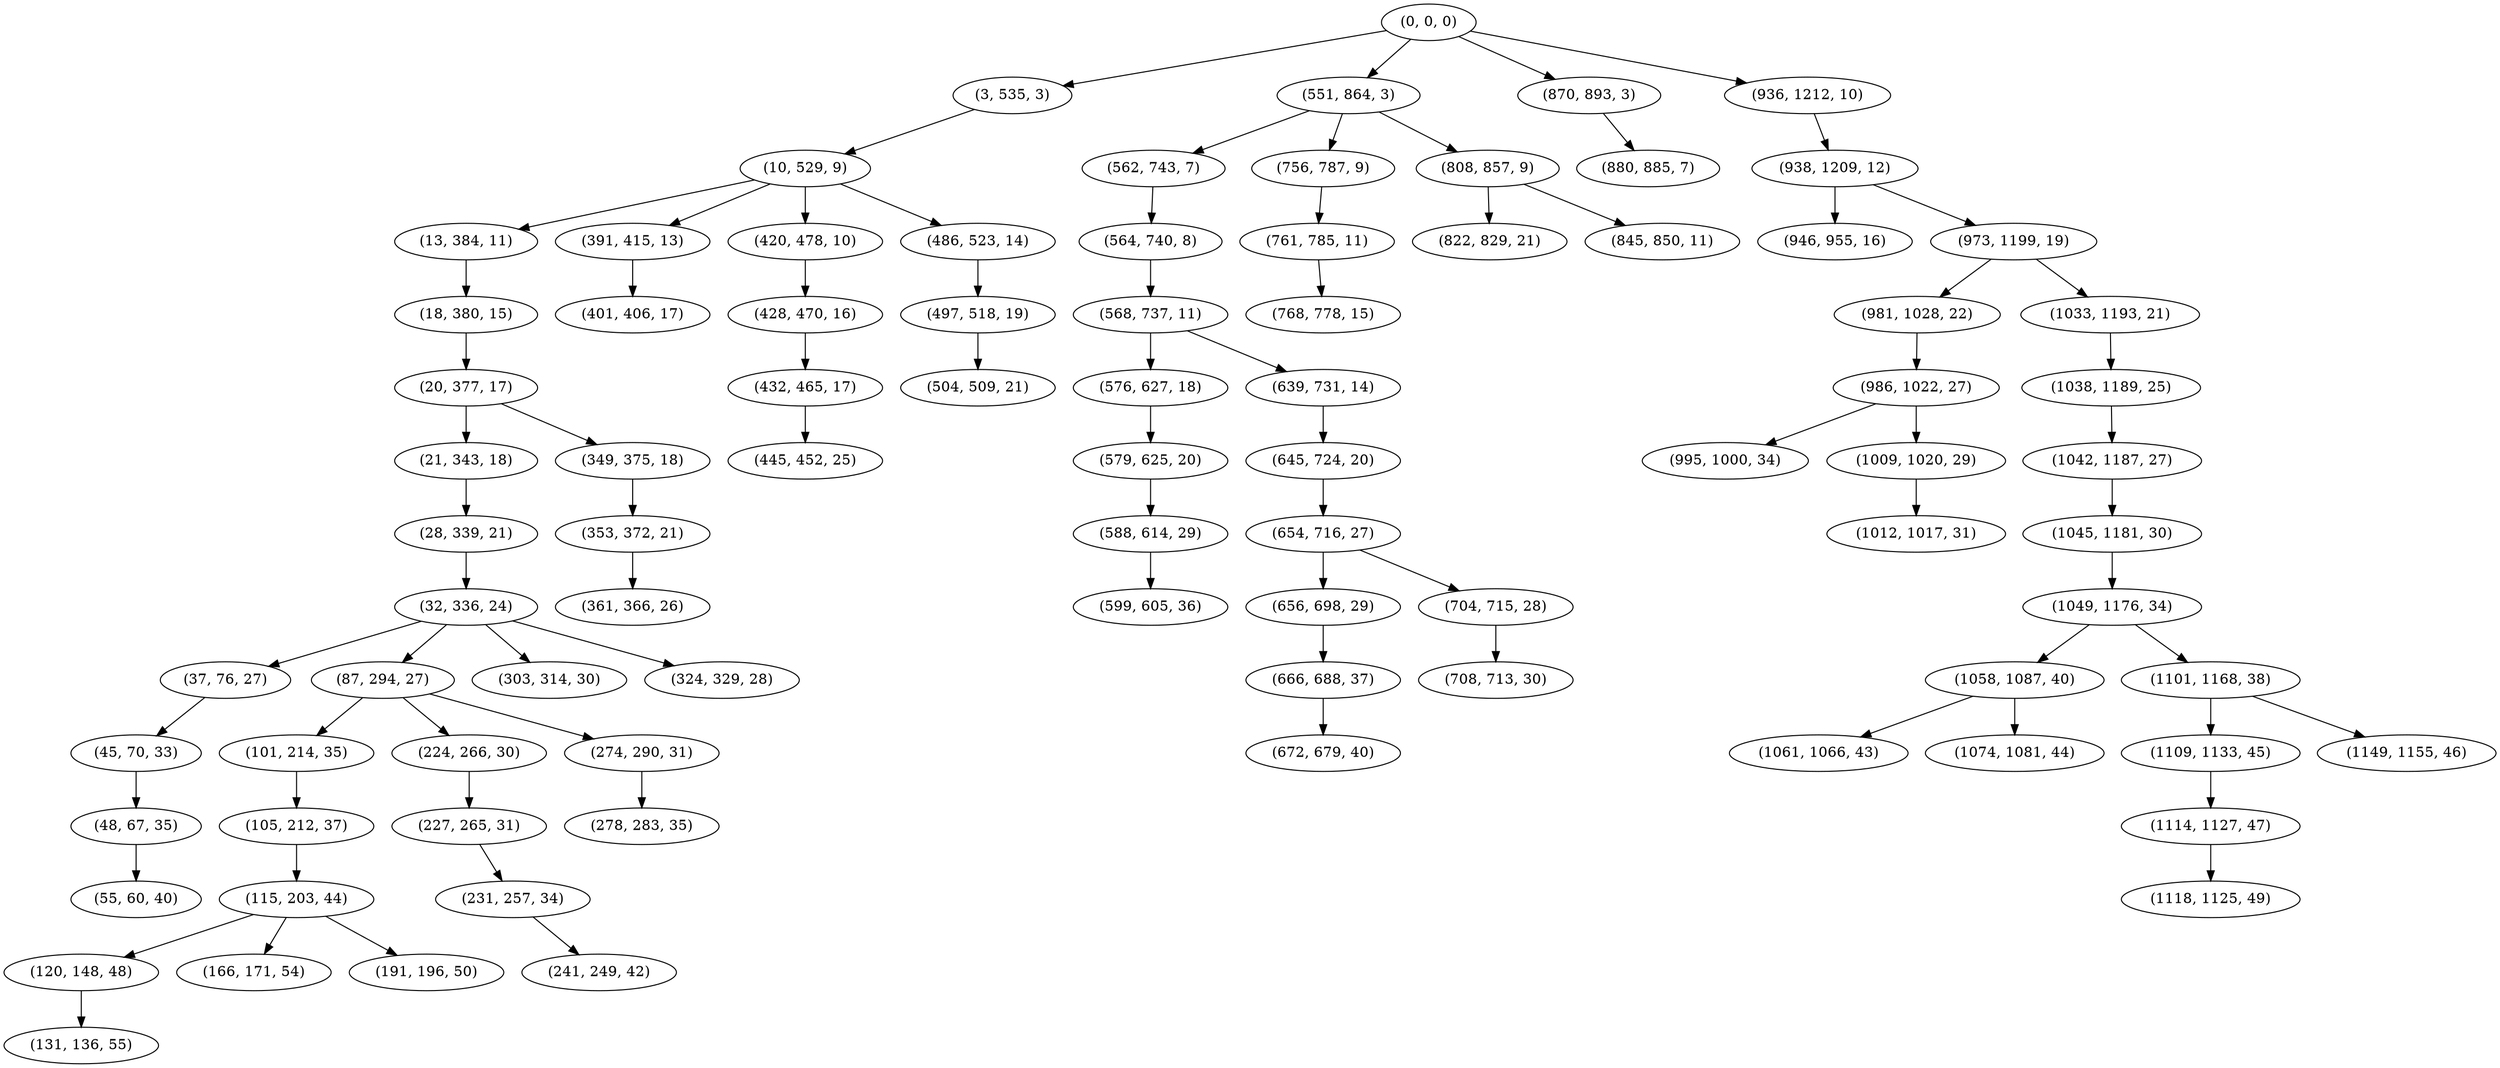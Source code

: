 digraph tree {
    "(0, 0, 0)";
    "(3, 535, 3)";
    "(10, 529, 9)";
    "(13, 384, 11)";
    "(18, 380, 15)";
    "(20, 377, 17)";
    "(21, 343, 18)";
    "(28, 339, 21)";
    "(32, 336, 24)";
    "(37, 76, 27)";
    "(45, 70, 33)";
    "(48, 67, 35)";
    "(55, 60, 40)";
    "(87, 294, 27)";
    "(101, 214, 35)";
    "(105, 212, 37)";
    "(115, 203, 44)";
    "(120, 148, 48)";
    "(131, 136, 55)";
    "(166, 171, 54)";
    "(191, 196, 50)";
    "(224, 266, 30)";
    "(227, 265, 31)";
    "(231, 257, 34)";
    "(241, 249, 42)";
    "(274, 290, 31)";
    "(278, 283, 35)";
    "(303, 314, 30)";
    "(324, 329, 28)";
    "(349, 375, 18)";
    "(353, 372, 21)";
    "(361, 366, 26)";
    "(391, 415, 13)";
    "(401, 406, 17)";
    "(420, 478, 10)";
    "(428, 470, 16)";
    "(432, 465, 17)";
    "(445, 452, 25)";
    "(486, 523, 14)";
    "(497, 518, 19)";
    "(504, 509, 21)";
    "(551, 864, 3)";
    "(562, 743, 7)";
    "(564, 740, 8)";
    "(568, 737, 11)";
    "(576, 627, 18)";
    "(579, 625, 20)";
    "(588, 614, 29)";
    "(599, 605, 36)";
    "(639, 731, 14)";
    "(645, 724, 20)";
    "(654, 716, 27)";
    "(656, 698, 29)";
    "(666, 688, 37)";
    "(672, 679, 40)";
    "(704, 715, 28)";
    "(708, 713, 30)";
    "(756, 787, 9)";
    "(761, 785, 11)";
    "(768, 778, 15)";
    "(808, 857, 9)";
    "(822, 829, 21)";
    "(845, 850, 11)";
    "(870, 893, 3)";
    "(880, 885, 7)";
    "(936, 1212, 10)";
    "(938, 1209, 12)";
    "(946, 955, 16)";
    "(973, 1199, 19)";
    "(981, 1028, 22)";
    "(986, 1022, 27)";
    "(995, 1000, 34)";
    "(1009, 1020, 29)";
    "(1012, 1017, 31)";
    "(1033, 1193, 21)";
    "(1038, 1189, 25)";
    "(1042, 1187, 27)";
    "(1045, 1181, 30)";
    "(1049, 1176, 34)";
    "(1058, 1087, 40)";
    "(1061, 1066, 43)";
    "(1074, 1081, 44)";
    "(1101, 1168, 38)";
    "(1109, 1133, 45)";
    "(1114, 1127, 47)";
    "(1118, 1125, 49)";
    "(1149, 1155, 46)";
    "(0, 0, 0)" -> "(3, 535, 3)";
    "(0, 0, 0)" -> "(551, 864, 3)";
    "(0, 0, 0)" -> "(870, 893, 3)";
    "(0, 0, 0)" -> "(936, 1212, 10)";
    "(3, 535, 3)" -> "(10, 529, 9)";
    "(10, 529, 9)" -> "(13, 384, 11)";
    "(10, 529, 9)" -> "(391, 415, 13)";
    "(10, 529, 9)" -> "(420, 478, 10)";
    "(10, 529, 9)" -> "(486, 523, 14)";
    "(13, 384, 11)" -> "(18, 380, 15)";
    "(18, 380, 15)" -> "(20, 377, 17)";
    "(20, 377, 17)" -> "(21, 343, 18)";
    "(20, 377, 17)" -> "(349, 375, 18)";
    "(21, 343, 18)" -> "(28, 339, 21)";
    "(28, 339, 21)" -> "(32, 336, 24)";
    "(32, 336, 24)" -> "(37, 76, 27)";
    "(32, 336, 24)" -> "(87, 294, 27)";
    "(32, 336, 24)" -> "(303, 314, 30)";
    "(32, 336, 24)" -> "(324, 329, 28)";
    "(37, 76, 27)" -> "(45, 70, 33)";
    "(45, 70, 33)" -> "(48, 67, 35)";
    "(48, 67, 35)" -> "(55, 60, 40)";
    "(87, 294, 27)" -> "(101, 214, 35)";
    "(87, 294, 27)" -> "(224, 266, 30)";
    "(87, 294, 27)" -> "(274, 290, 31)";
    "(101, 214, 35)" -> "(105, 212, 37)";
    "(105, 212, 37)" -> "(115, 203, 44)";
    "(115, 203, 44)" -> "(120, 148, 48)";
    "(115, 203, 44)" -> "(166, 171, 54)";
    "(115, 203, 44)" -> "(191, 196, 50)";
    "(120, 148, 48)" -> "(131, 136, 55)";
    "(224, 266, 30)" -> "(227, 265, 31)";
    "(227, 265, 31)" -> "(231, 257, 34)";
    "(231, 257, 34)" -> "(241, 249, 42)";
    "(274, 290, 31)" -> "(278, 283, 35)";
    "(349, 375, 18)" -> "(353, 372, 21)";
    "(353, 372, 21)" -> "(361, 366, 26)";
    "(391, 415, 13)" -> "(401, 406, 17)";
    "(420, 478, 10)" -> "(428, 470, 16)";
    "(428, 470, 16)" -> "(432, 465, 17)";
    "(432, 465, 17)" -> "(445, 452, 25)";
    "(486, 523, 14)" -> "(497, 518, 19)";
    "(497, 518, 19)" -> "(504, 509, 21)";
    "(551, 864, 3)" -> "(562, 743, 7)";
    "(551, 864, 3)" -> "(756, 787, 9)";
    "(551, 864, 3)" -> "(808, 857, 9)";
    "(562, 743, 7)" -> "(564, 740, 8)";
    "(564, 740, 8)" -> "(568, 737, 11)";
    "(568, 737, 11)" -> "(576, 627, 18)";
    "(568, 737, 11)" -> "(639, 731, 14)";
    "(576, 627, 18)" -> "(579, 625, 20)";
    "(579, 625, 20)" -> "(588, 614, 29)";
    "(588, 614, 29)" -> "(599, 605, 36)";
    "(639, 731, 14)" -> "(645, 724, 20)";
    "(645, 724, 20)" -> "(654, 716, 27)";
    "(654, 716, 27)" -> "(656, 698, 29)";
    "(654, 716, 27)" -> "(704, 715, 28)";
    "(656, 698, 29)" -> "(666, 688, 37)";
    "(666, 688, 37)" -> "(672, 679, 40)";
    "(704, 715, 28)" -> "(708, 713, 30)";
    "(756, 787, 9)" -> "(761, 785, 11)";
    "(761, 785, 11)" -> "(768, 778, 15)";
    "(808, 857, 9)" -> "(822, 829, 21)";
    "(808, 857, 9)" -> "(845, 850, 11)";
    "(870, 893, 3)" -> "(880, 885, 7)";
    "(936, 1212, 10)" -> "(938, 1209, 12)";
    "(938, 1209, 12)" -> "(946, 955, 16)";
    "(938, 1209, 12)" -> "(973, 1199, 19)";
    "(973, 1199, 19)" -> "(981, 1028, 22)";
    "(973, 1199, 19)" -> "(1033, 1193, 21)";
    "(981, 1028, 22)" -> "(986, 1022, 27)";
    "(986, 1022, 27)" -> "(995, 1000, 34)";
    "(986, 1022, 27)" -> "(1009, 1020, 29)";
    "(1009, 1020, 29)" -> "(1012, 1017, 31)";
    "(1033, 1193, 21)" -> "(1038, 1189, 25)";
    "(1038, 1189, 25)" -> "(1042, 1187, 27)";
    "(1042, 1187, 27)" -> "(1045, 1181, 30)";
    "(1045, 1181, 30)" -> "(1049, 1176, 34)";
    "(1049, 1176, 34)" -> "(1058, 1087, 40)";
    "(1049, 1176, 34)" -> "(1101, 1168, 38)";
    "(1058, 1087, 40)" -> "(1061, 1066, 43)";
    "(1058, 1087, 40)" -> "(1074, 1081, 44)";
    "(1101, 1168, 38)" -> "(1109, 1133, 45)";
    "(1101, 1168, 38)" -> "(1149, 1155, 46)";
    "(1109, 1133, 45)" -> "(1114, 1127, 47)";
    "(1114, 1127, 47)" -> "(1118, 1125, 49)";
}
